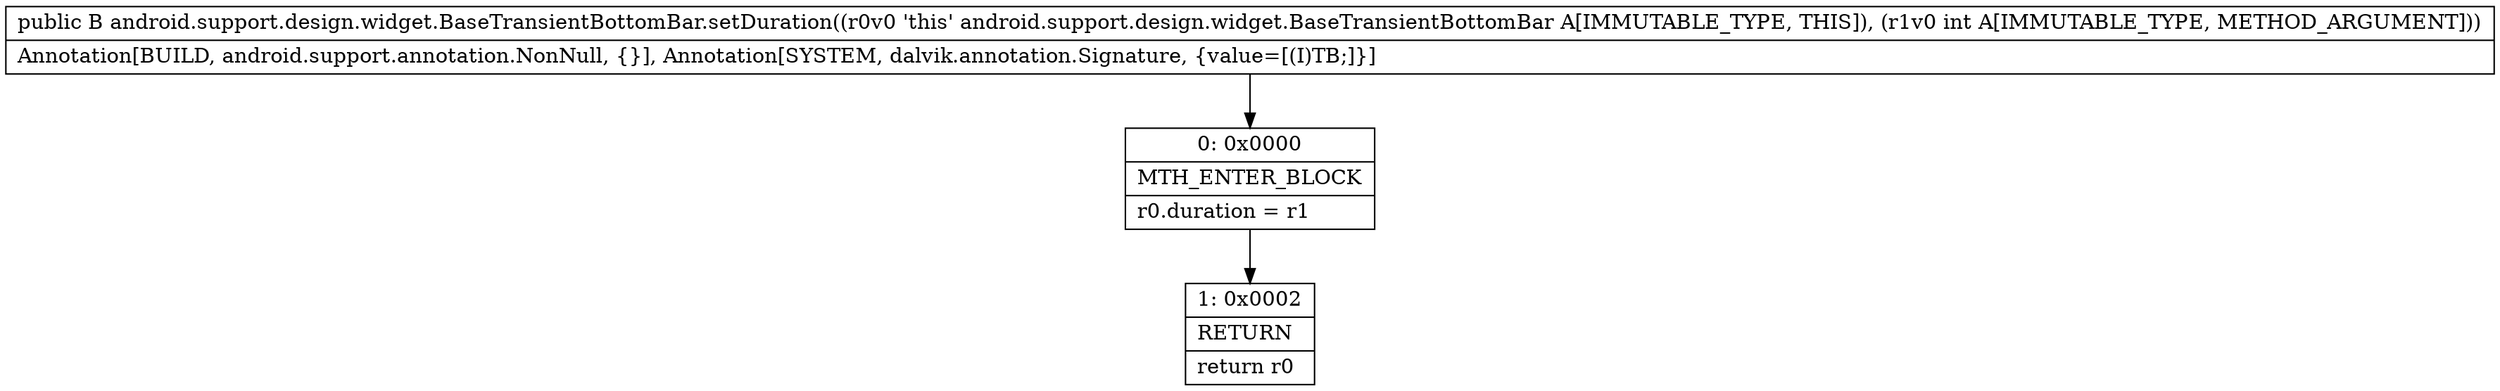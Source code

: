 digraph "CFG forandroid.support.design.widget.BaseTransientBottomBar.setDuration(I)Landroid\/support\/design\/widget\/BaseTransientBottomBar;" {
Node_0 [shape=record,label="{0\:\ 0x0000|MTH_ENTER_BLOCK\l|r0.duration = r1\l}"];
Node_1 [shape=record,label="{1\:\ 0x0002|RETURN\l|return r0\l}"];
MethodNode[shape=record,label="{public B android.support.design.widget.BaseTransientBottomBar.setDuration((r0v0 'this' android.support.design.widget.BaseTransientBottomBar A[IMMUTABLE_TYPE, THIS]), (r1v0 int A[IMMUTABLE_TYPE, METHOD_ARGUMENT]))  | Annotation[BUILD, android.support.annotation.NonNull, \{\}], Annotation[SYSTEM, dalvik.annotation.Signature, \{value=[(I)TB;]\}]\l}"];
MethodNode -> Node_0;
Node_0 -> Node_1;
}

